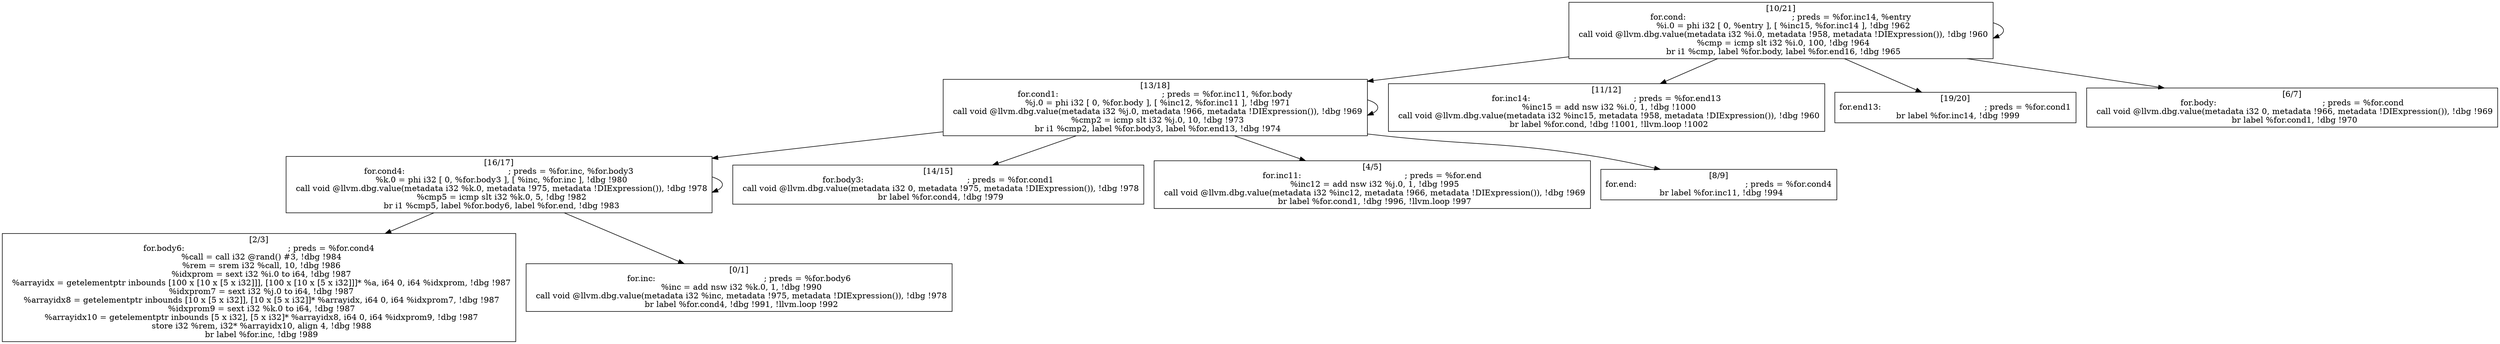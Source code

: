 
digraph G {


node200 [label="[16/17]
for.cond4:                                        ; preds = %for.inc, %for.body3
  %k.0 = phi i32 [ 0, %for.body3 ], [ %inc, %for.inc ], !dbg !980
  call void @llvm.dbg.value(metadata i32 %k.0, metadata !975, metadata !DIExpression()), !dbg !978
  %cmp5 = icmp slt i32 %k.0, 5, !dbg !982
  br i1 %cmp5, label %for.body6, label %for.end, !dbg !983
",shape=rectangle ]
node198 [label="[13/18]
for.cond1:                                        ; preds = %for.inc11, %for.body
  %j.0 = phi i32 [ 0, %for.body ], [ %inc12, %for.inc11 ], !dbg !971
  call void @llvm.dbg.value(metadata i32 %j.0, metadata !966, metadata !DIExpression()), !dbg !969
  %cmp2 = icmp slt i32 %j.0, 10, !dbg !973
  br i1 %cmp2, label %for.body3, label %for.end13, !dbg !974
",shape=rectangle ]
node197 [label="[11/12]
for.inc14:                                        ; preds = %for.end13
  %inc15 = add nsw i32 %i.0, 1, !dbg !1000
  call void @llvm.dbg.value(metadata i32 %inc15, metadata !958, metadata !DIExpression()), !dbg !960
  br label %for.cond, !dbg !1001, !llvm.loop !1002
",shape=rectangle ]
node199 [label="[19/20]
for.end13:                                        ; preds = %for.cond1
  br label %for.inc14, !dbg !999
",shape=rectangle ]
node192 [label="[2/3]
for.body6:                                        ; preds = %for.cond4
  %call = call i32 @rand() #3, !dbg !984
  %rem = srem i32 %call, 10, !dbg !986
  %idxprom = sext i32 %i.0 to i64, !dbg !987
  %arrayidx = getelementptr inbounds [100 x [10 x [5 x i32]]], [100 x [10 x [5 x i32]]]* %a, i64 0, i64 %idxprom, !dbg !987
  %idxprom7 = sext i32 %j.0 to i64, !dbg !987
  %arrayidx8 = getelementptr inbounds [10 x [5 x i32]], [10 x [5 x i32]]* %arrayidx, i64 0, i64 %idxprom7, !dbg !987
  %idxprom9 = sext i32 %k.0 to i64, !dbg !987
  %arrayidx10 = getelementptr inbounds [5 x i32], [5 x i32]* %arrayidx8, i64 0, i64 %idxprom9, !dbg !987
  store i32 %rem, i32* %arrayidx10, align 4, !dbg !988
  br label %for.inc, !dbg !989
",shape=rectangle ]
node196 [label="[10/21]
for.cond:                                         ; preds = %for.inc14, %entry
  %i.0 = phi i32 [ 0, %entry ], [ %inc15, %for.inc14 ], !dbg !962
  call void @llvm.dbg.value(metadata i32 %i.0, metadata !958, metadata !DIExpression()), !dbg !960
  %cmp = icmp slt i32 %i.0, 100, !dbg !964
  br i1 %cmp, label %for.body, label %for.end16, !dbg !965
",shape=rectangle ]
node201 [label="[14/15]
for.body3:                                        ; preds = %for.cond1
  call void @llvm.dbg.value(metadata i32 0, metadata !975, metadata !DIExpression()), !dbg !978
  br label %for.cond4, !dbg !979
",shape=rectangle ]
node191 [label="[0/1]
for.inc:                                          ; preds = %for.body6
  %inc = add nsw i32 %k.0, 1, !dbg !990
  call void @llvm.dbg.value(metadata i32 %inc, metadata !975, metadata !DIExpression()), !dbg !978
  br label %for.cond4, !dbg !991, !llvm.loop !992
",shape=rectangle ]
node193 [label="[4/5]
for.inc11:                                        ; preds = %for.end
  %inc12 = add nsw i32 %j.0, 1, !dbg !995
  call void @llvm.dbg.value(metadata i32 %inc12, metadata !966, metadata !DIExpression()), !dbg !969
  br label %for.cond1, !dbg !996, !llvm.loop !997
",shape=rectangle ]
node194 [label="[6/7]
for.body:                                         ; preds = %for.cond
  call void @llvm.dbg.value(metadata i32 0, metadata !966, metadata !DIExpression()), !dbg !969
  br label %for.cond1, !dbg !970
",shape=rectangle ]
node195 [label="[8/9]
for.end:                                          ; preds = %for.cond4
  br label %for.inc11, !dbg !994
",shape=rectangle ]

node198->node195 [ ]
node196->node194 [ ]
node200->node192 [ ]
node198->node193 [ ]
node196->node196 [ ]
node200->node191 [ ]
node196->node197 [ ]
node198->node201 [ ]
node196->node199 [ ]
node198->node198 [ ]
node198->node200 [ ]
node200->node200 [ ]
node196->node198 [ ]


}
